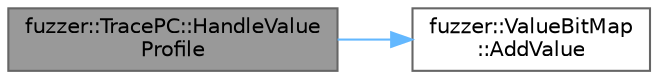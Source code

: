 digraph "fuzzer::TracePC::HandleValueProfile"
{
 // LATEX_PDF_SIZE
  bgcolor="transparent";
  edge [fontname=Helvetica,fontsize=10,labelfontname=Helvetica,labelfontsize=10];
  node [fontname=Helvetica,fontsize=10,shape=box,height=0.2,width=0.4];
  rankdir="LR";
  Node1 [id="Node000001",label="fuzzer::TracePC::HandleValue\lProfile",height=0.2,width=0.4,color="gray40", fillcolor="grey60", style="filled", fontcolor="black",tooltip=" "];
  Node1 -> Node2 [id="edge1_Node000001_Node000002",color="steelblue1",style="solid",tooltip=" "];
  Node2 [id="Node000002",label="fuzzer::ValueBitMap\l::AddValue",height=0.2,width=0.4,color="grey40", fillcolor="white", style="filled",URL="$structfuzzer_1_1_value_bit_map.html#a716c1fc151b968063db3e37955ef530d",tooltip=" "];
}
